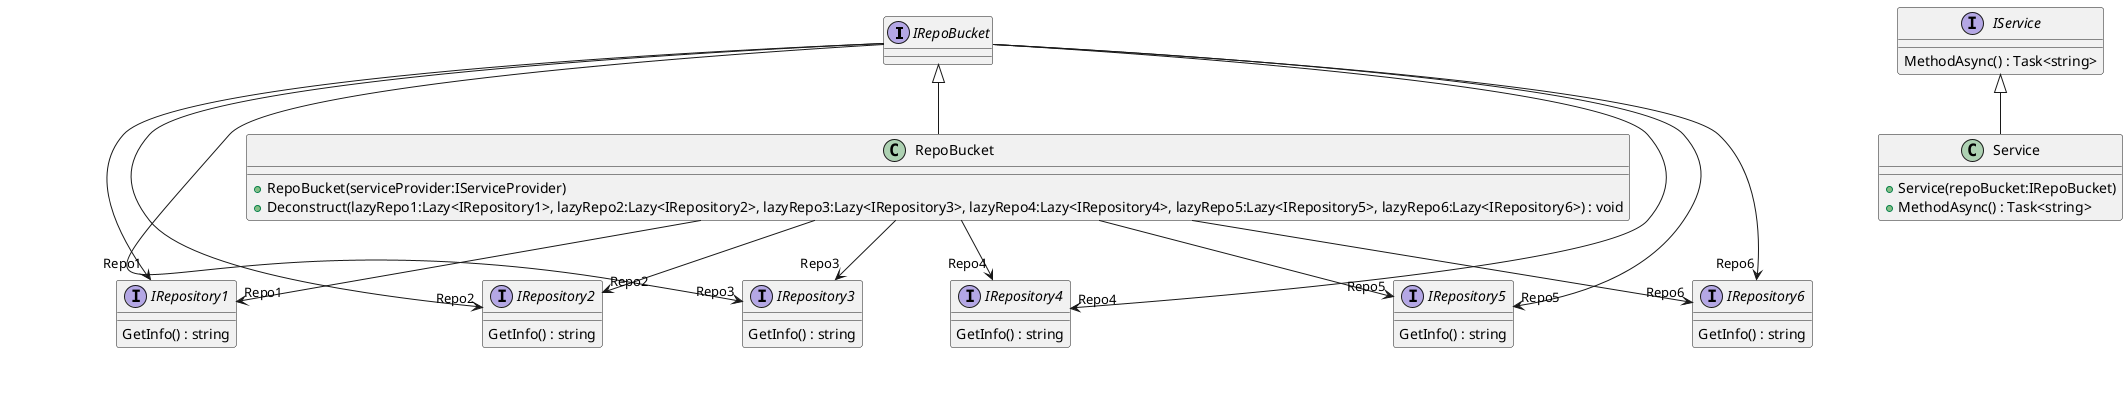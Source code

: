 @startuml
interface IRepoBucket {
}
IRepoBucket --> "Repo1" IRepository1
IRepoBucket --> "Repo2" IRepository2
IRepoBucket --> "Repo3" IRepository3
IRepoBucket --> "Repo4" IRepository4
IRepoBucket --> "Repo5" IRepository5
IRepoBucket --> "Repo6" IRepository6
class RepoBucket {
    + RepoBucket(serviceProvider:IServiceProvider)
    + Deconstruct(lazyRepo1:Lazy<IRepository1>, lazyRepo2:Lazy<IRepository2>, lazyRepo3:Lazy<IRepository3>, lazyRepo4:Lazy<IRepository4>, lazyRepo5:Lazy<IRepository5>, lazyRepo6:Lazy<IRepository6>) : void
}
IRepoBucket <|-- RepoBucket
RepoBucket --> "Repo1" IRepository1
RepoBucket --> "Repo2" IRepository2
RepoBucket --> "Repo3" IRepository3
RepoBucket --> "Repo4" IRepository4
RepoBucket --> "Repo5" IRepository5
RepoBucket --> "Repo6" IRepository6
class Service {
    + Service(repoBucket:IRepoBucket)
    + MethodAsync() : Task<string>
}
IService <|-- Service
interface IRepository1 {
    GetInfo() : string
}
interface IRepository2 {
    GetInfo() : string
}
interface IRepository3 {
    GetInfo() : string
}
interface IRepository4 {
    GetInfo() : string
}
interface IRepository5 {
    GetInfo() : string
}
interface IRepository6 {
    GetInfo() : string
}
interface IService {
    MethodAsync() : Task<string>
}
@enduml
